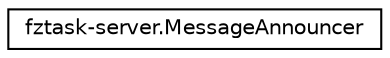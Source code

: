 digraph "Graphical Class Hierarchy"
{
 // LATEX_PDF_SIZE
  edge [fontname="Helvetica",fontsize="10",labelfontname="Helvetica",labelfontsize="10"];
  node [fontname="Helvetica",fontsize="10",shape=record];
  rankdir="LR";
  Node0 [label="fztask-server.MessageAnnouncer",height=0.2,width=0.4,color="black", fillcolor="white", style="filled",URL="$classfztask-server_1_1MessageAnnouncer.html",tooltip=" "];
}
